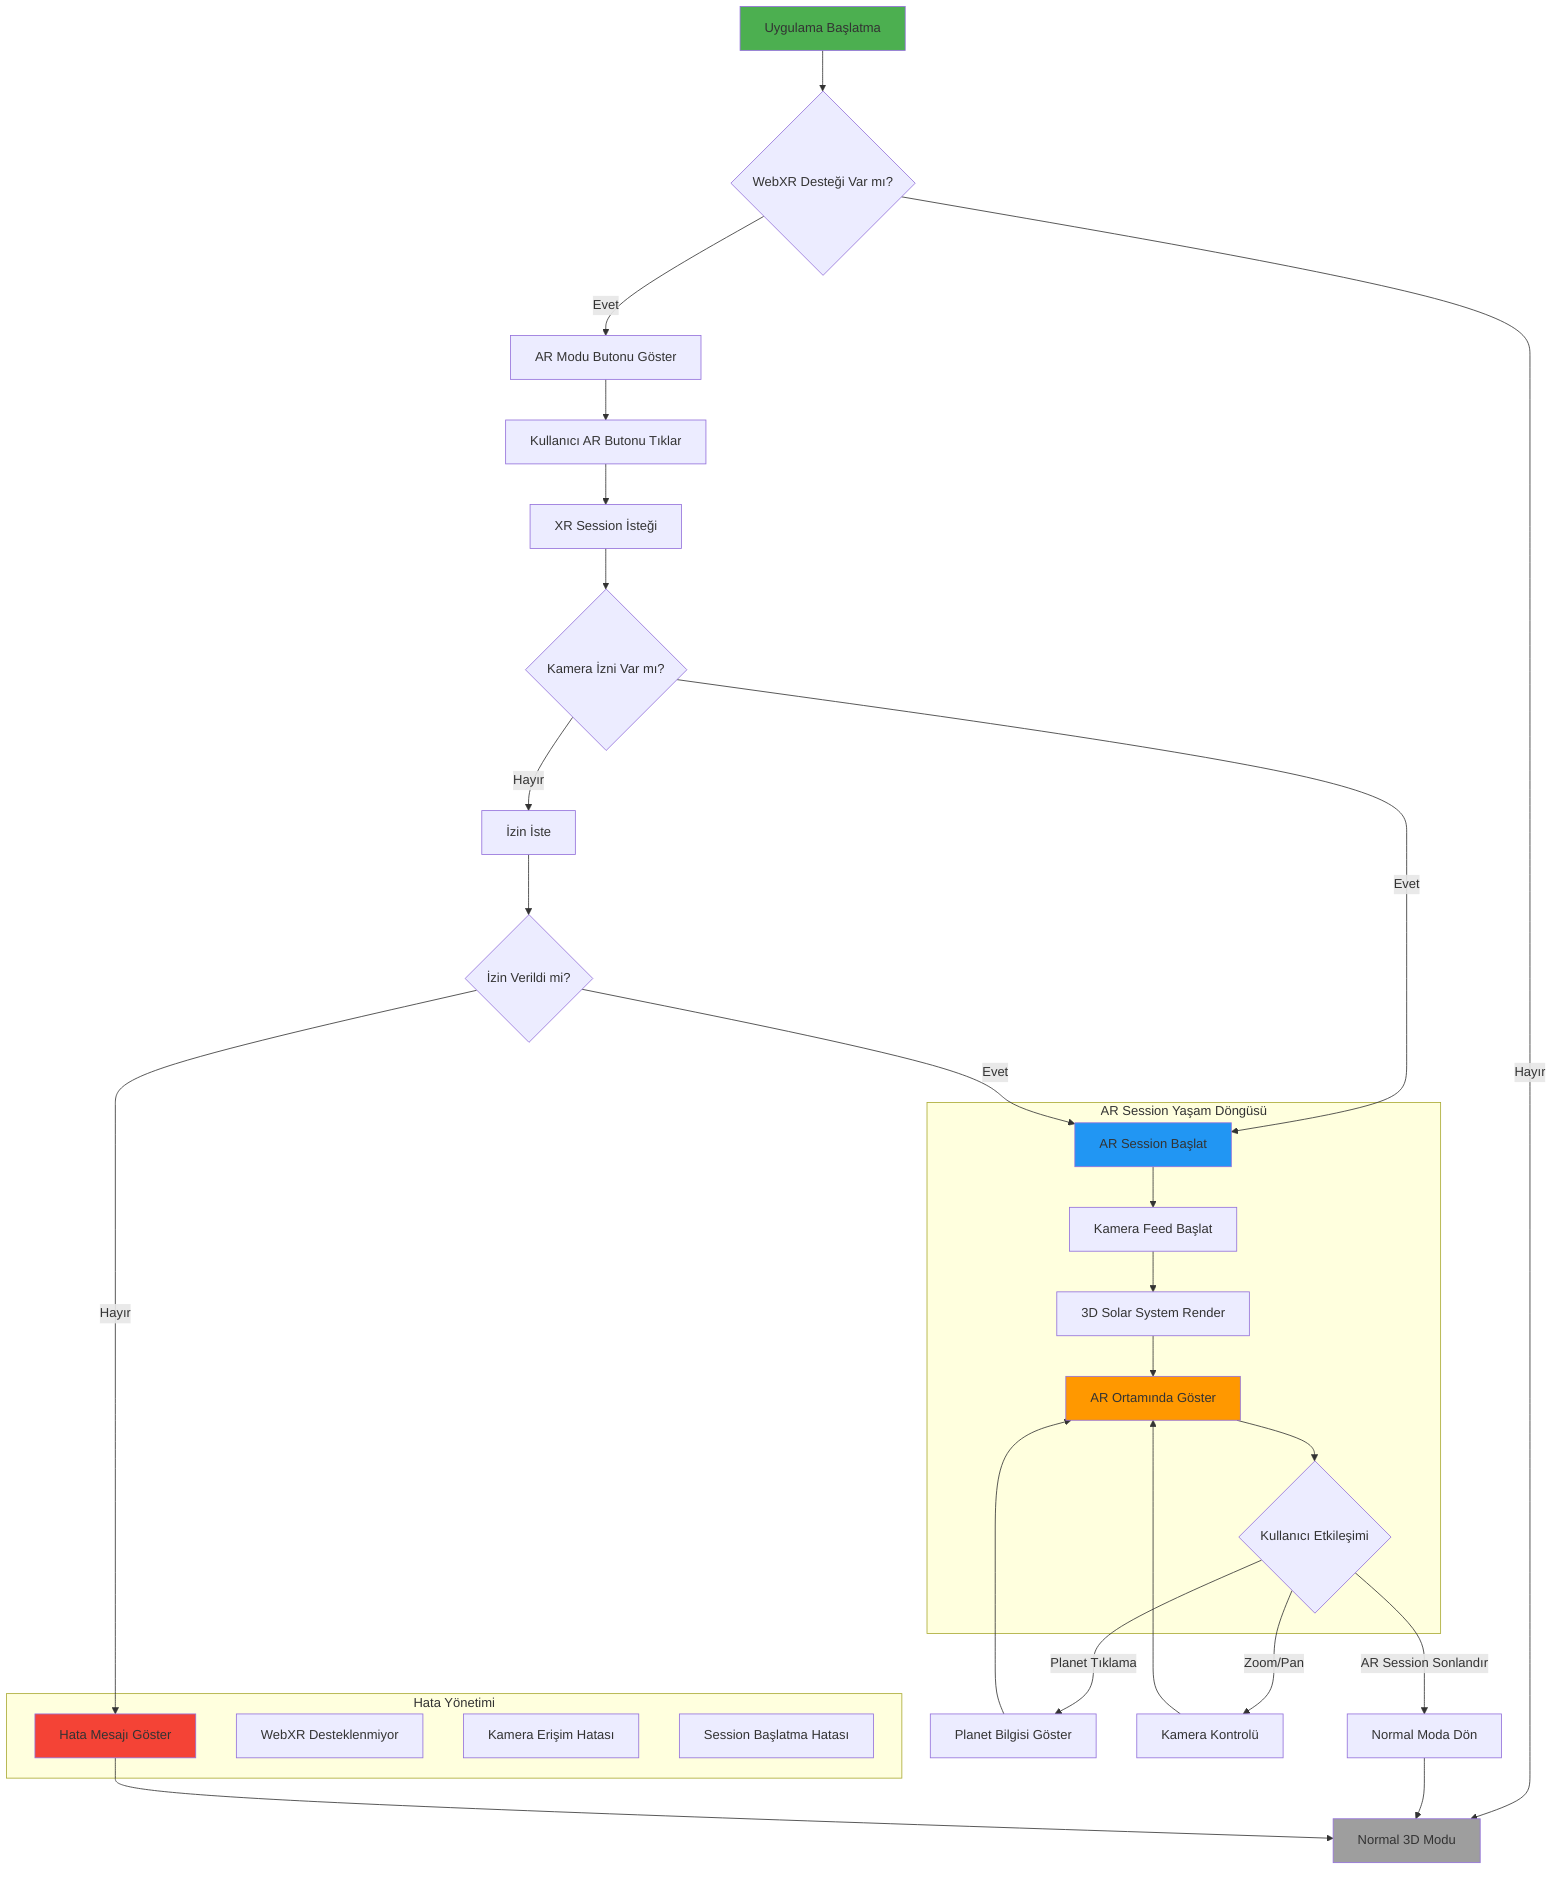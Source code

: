 flowchart TD
    A[Uygulama Başlatma] --> B{WebXR Desteği Var mı?}
    B -->|Evet| C[AR Modu Butonu Göster]
    B -->|Hayır| D[Normal 3D Modu]
    
    C --> E[Kullanıcı AR Butonu Tıklar]
    E --> F[XR Session İsteği]
    F --> G{Kamera İzni Var mı?}
    
    G -->|Evet| H[AR Session Başlat]
    G -->|Hayır| I[İzin İste]
    I --> J{İzin Verildi mi?}
    J -->|Evet| H
    J -->|Hayır| K[Hata Mesajı Göster]
    
    H --> L[Kamera Feed Başlat]
    L --> M[3D Solar System Render]
    M --> N[AR Ortamında Göster]
    
    N --> O{Kullanıcı Etkileşimi}
    O -->|Planet Tıklama| P[Planet Bilgisi Göster]
    O -->|Zoom/Pan| Q[Kamera Kontrolü]
    O -->|AR Session Sonlandır| R[Normal Moda Dön]
    
    P --> N
    Q --> N
    R --> D
    K --> D
    
    subgraph "AR Session Yaşam Döngüsü"
        H
        L
        M
        N
        O
    end
    
    subgraph "Hata Yönetimi"
        K
        S[WebXR Desteklenmiyor]
        T[Kamera Erişim Hatası]
        U[Session Başlatma Hatası]
    end

    style A fill:#4CAF50
    style H fill:#2196F3
    style N fill:#FF9800
    style D fill:#9E9E9E
    style K fill:#F44336